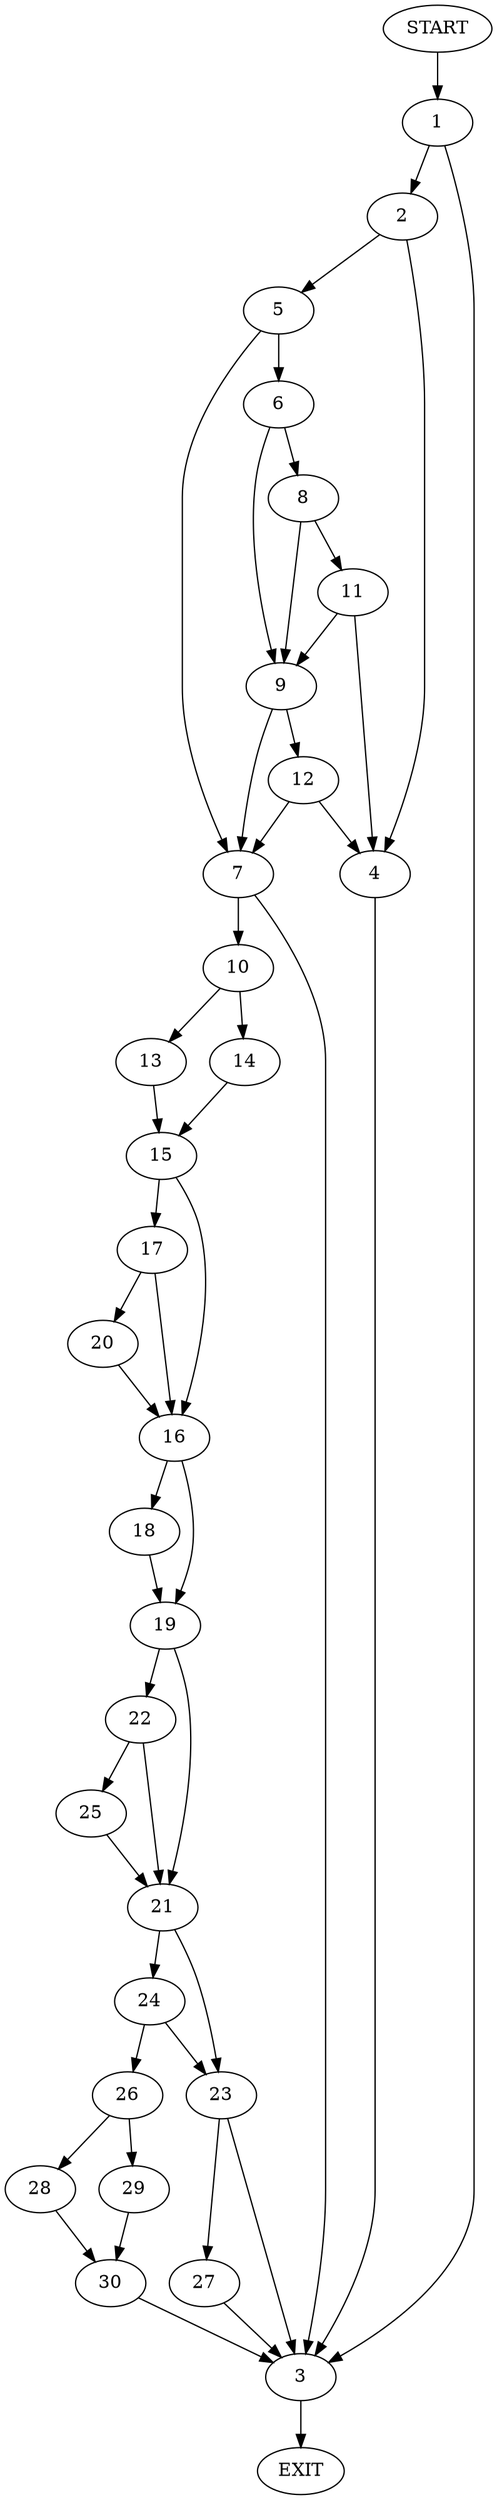digraph {
0 [label="START"]
31 [label="EXIT"]
0 -> 1
1 -> 2
1 -> 3
2 -> 4
2 -> 5
3 -> 31
5 -> 6
5 -> 7
4 -> 3
6 -> 8
6 -> 9
7 -> 10
7 -> 3
8 -> 11
8 -> 9
9 -> 12
9 -> 7
11 -> 4
11 -> 9
12 -> 4
12 -> 7
10 -> 13
10 -> 14
14 -> 15
13 -> 15
15 -> 16
15 -> 17
16 -> 18
16 -> 19
17 -> 16
17 -> 20
20 -> 16
19 -> 21
19 -> 22
18 -> 19
21 -> 23
21 -> 24
22 -> 21
22 -> 25
25 -> 21
24 -> 23
24 -> 26
23 -> 27
23 -> 3
26 -> 28
26 -> 29
29 -> 30
28 -> 30
30 -> 3
27 -> 3
}
